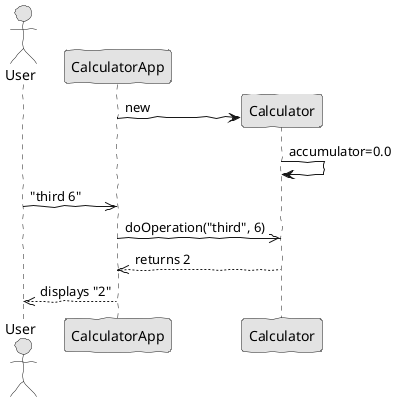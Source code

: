 @startuml class-diagram.png
skinparam handwritten true
skinparam monochrome true
skinparam packageStyle rect
skinparam defaultFontName FG Virgil
skinparam shadowing false

actor User
participant CalculatorApp
participant Calculator

create Calculator
CalculatorApp -> Calculator : new
Calculator -> Calculator : accumulator=0.0

User ->> CalculatorApp : "third 6"
CalculatorApp ->> Calculator : doOperation("third", 6)
CalculatorApp <<-- Calculator : returns 2
User <<-- CalculatorApp : displays "2"


@enduml